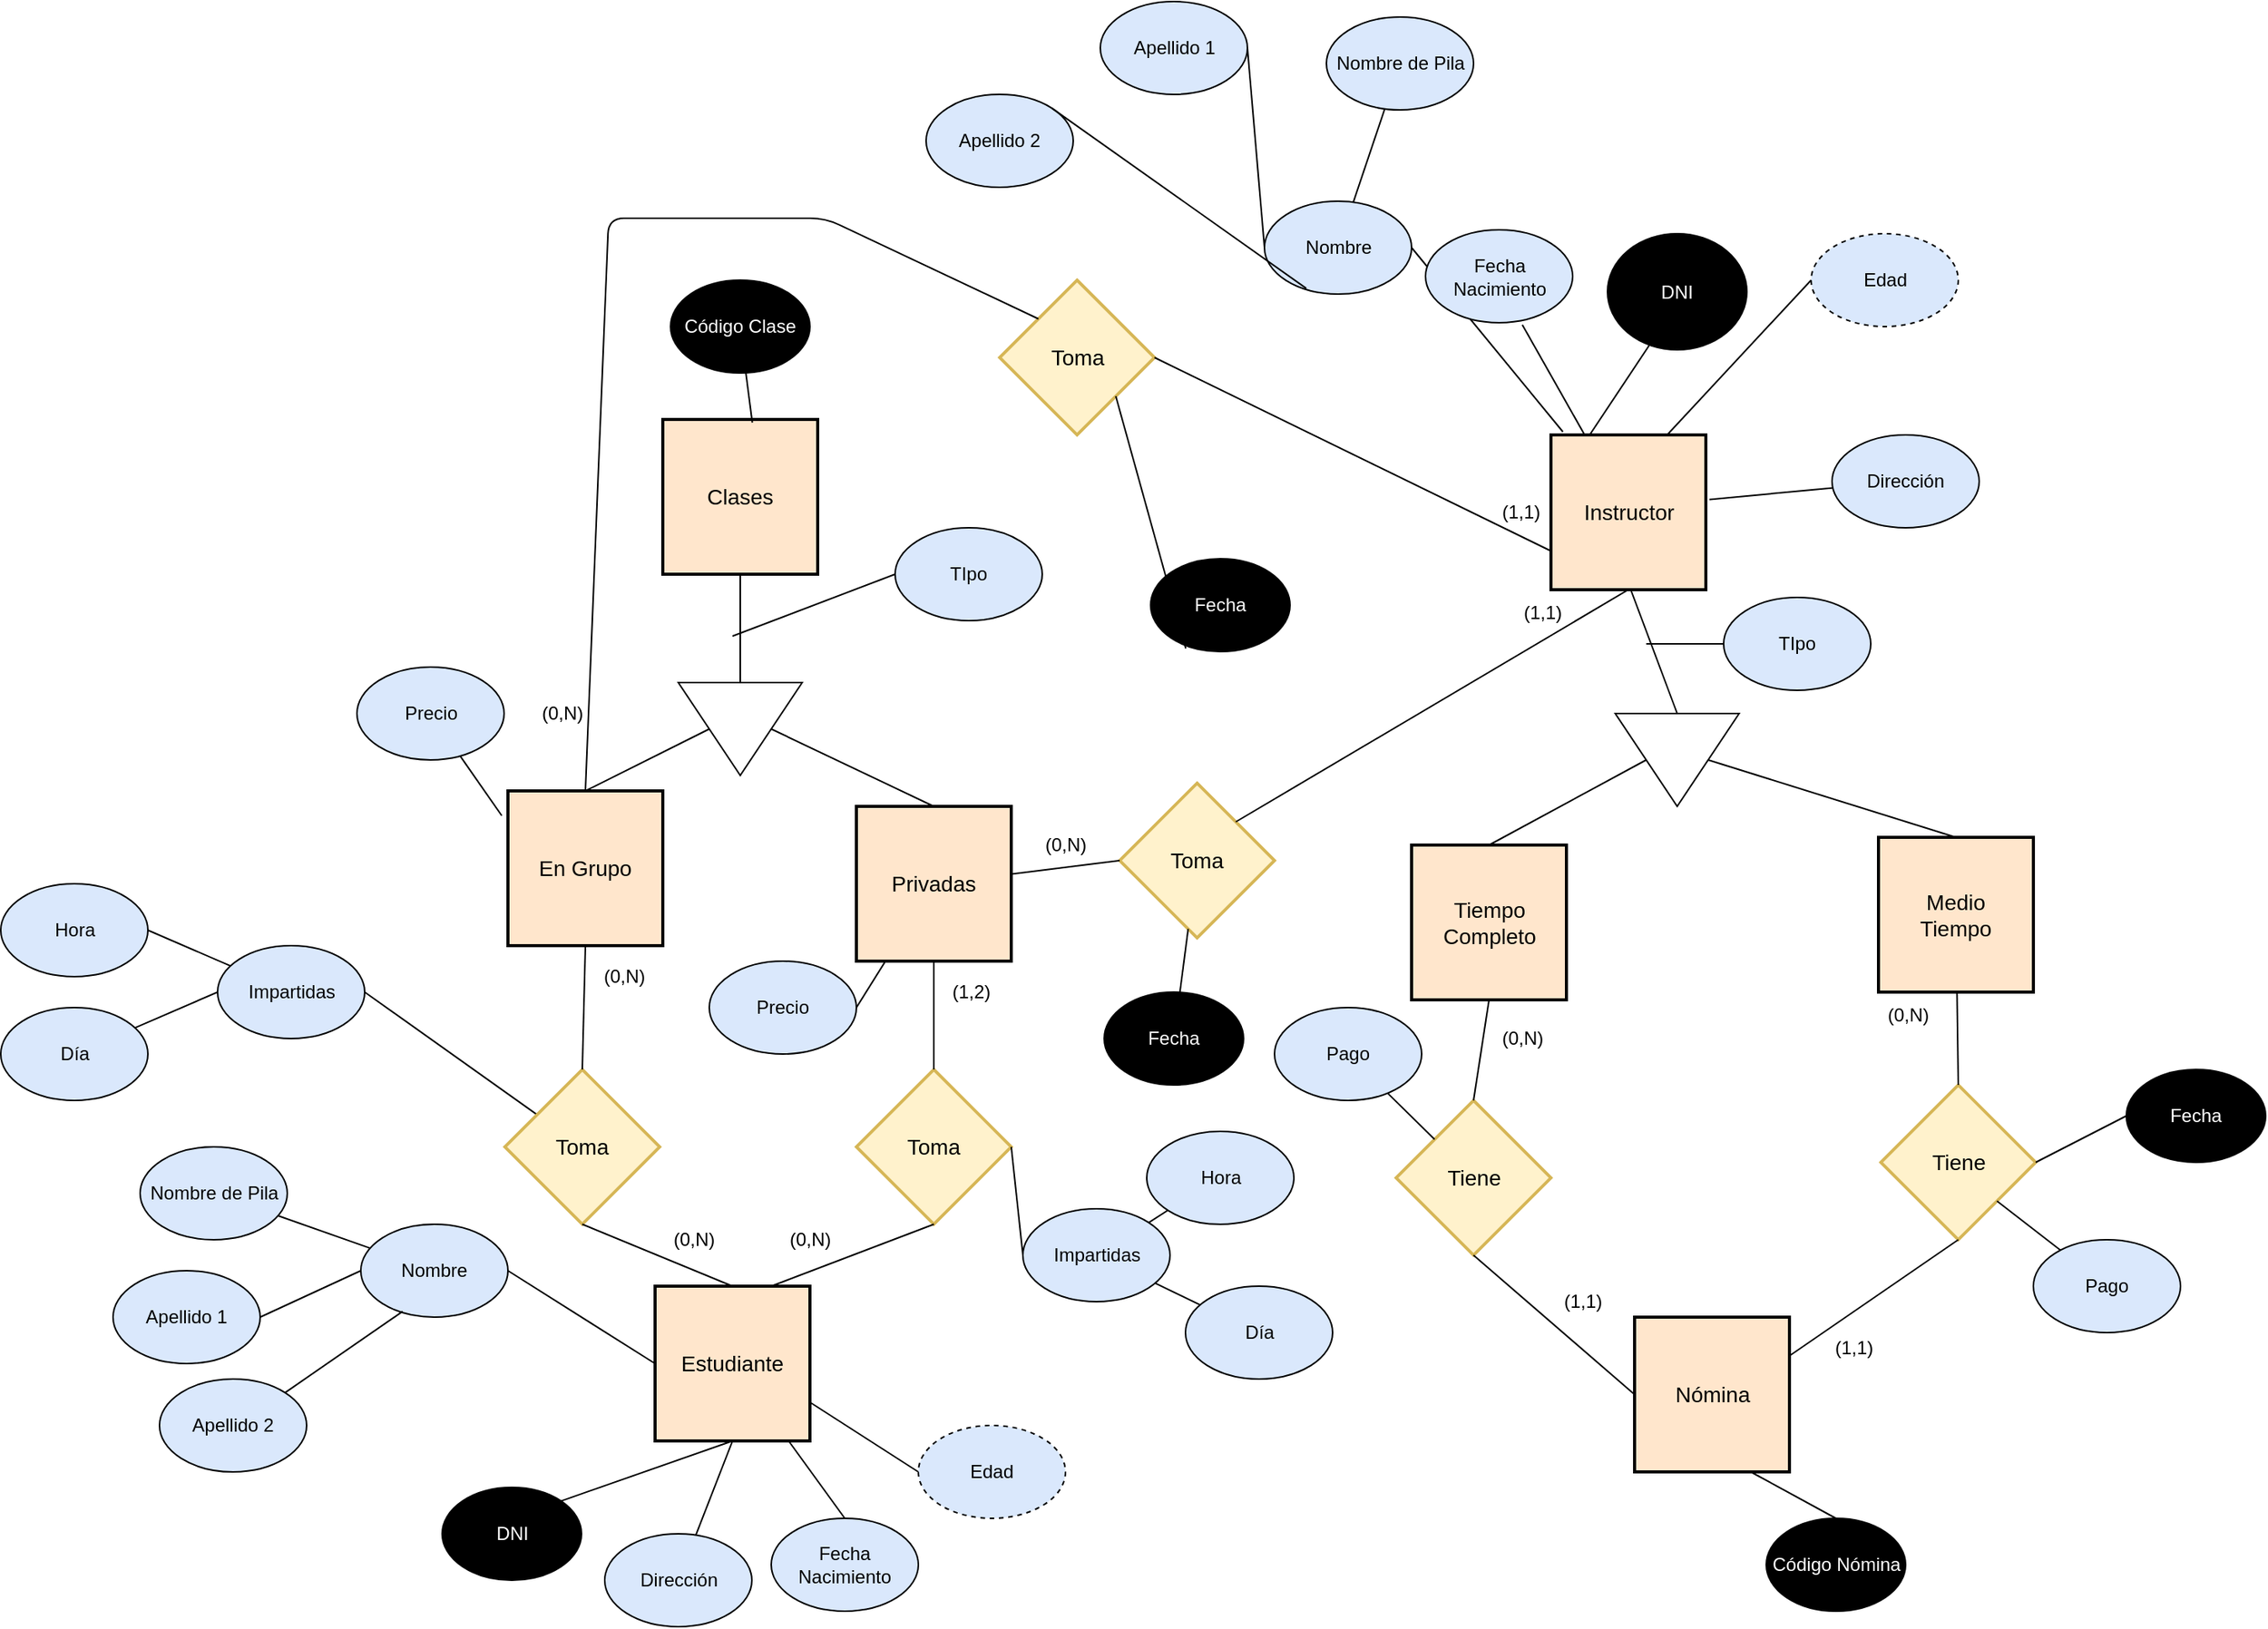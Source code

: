 <mxfile version="12.1.9" type="google" pages="1"><diagram id="RTQWLAglCuZOe7-QNbAG" name="Page-1"><mxGraphModel dx="2793" dy="1750" grid="1" gridSize="10" guides="1" tooltips="1" connect="1" arrows="1" fold="1" page="1" pageScale="1" pageWidth="827" pageHeight="1169" math="0" shadow="0"><root><mxCell id="0"/><mxCell id="1" parent="0"/><mxCell id="MprycWeOq4eaRnnhUh_T-2" value="Clases" style="strokeWidth=2;whiteSpace=wrap;html=1;align=center;fontSize=14;fillColor=#FFE6CC;" parent="1" vertex="1"><mxGeometry x="-1105" y="140" width="100" height="100" as="geometry"/></mxCell><mxCell id="MprycWeOq4eaRnnhUh_T-4" value="TIpo" style="ellipse;whiteSpace=wrap;html=1;fillColor=#DAE8FC;" parent="1" vertex="1"><mxGeometry x="-955" y="210" width="95" height="60" as="geometry"/></mxCell><mxCell id="MprycWeOq4eaRnnhUh_T-6" value="&lt;font color=&quot;#ffffff&quot;&gt;Código Clase&lt;/font&gt;" style="ellipse;whiteSpace=wrap;html=1;fillColor=#000000;" parent="1" vertex="1"><mxGeometry x="-1100" y="50" width="90" height="60" as="geometry"/></mxCell><mxCell id="MprycWeOq4eaRnnhUh_T-20" value="(0,N)" style="text;html=1;resizable=0;points=[];autosize=1;align=left;verticalAlign=top;spacingTop=-4;" parent="1" vertex="1"><mxGeometry x="-1145" y="490" width="40" height="20" as="geometry"/></mxCell><mxCell id="MprycWeOq4eaRnnhUh_T-26" value="" style="endArrow=none;html=1;exitX=0.578;exitY=0.021;exitDx=0;exitDy=0;exitPerimeter=0;" parent="1" source="MprycWeOq4eaRnnhUh_T-2" target="MprycWeOq4eaRnnhUh_T-6" edge="1"><mxGeometry width="50" height="50" relative="1" as="geometry"><mxPoint x="-1420" y="240" as="sourcePoint"/><mxPoint x="-1300" y="240" as="targetPoint"/></mxGeometry></mxCell><mxCell id="FNn5gUBH3-zRnBedFVqG-1" value="" style="triangle;whiteSpace=wrap;html=1;direction=south;" vertex="1" parent="1"><mxGeometry x="-1095" y="310" width="80" height="60" as="geometry"/></mxCell><mxCell id="FNn5gUBH3-zRnBedFVqG-3" value="" style="endArrow=none;html=1;entryX=0.5;entryY=1;entryDx=0;entryDy=0;exitX=0;exitY=0.5;exitDx=0;exitDy=0;" edge="1" parent="1" source="FNn5gUBH3-zRnBedFVqG-1" target="MprycWeOq4eaRnnhUh_T-2"><mxGeometry width="50" height="50" relative="1" as="geometry"><mxPoint x="-1120" y="300" as="sourcePoint"/><mxPoint x="-1070" y="250" as="targetPoint"/></mxGeometry></mxCell><mxCell id="FNn5gUBH3-zRnBedFVqG-4" value="En Grupo" style="strokeWidth=2;whiteSpace=wrap;html=1;align=center;fontSize=14;fillColor=#FFE6CC;" vertex="1" parent="1"><mxGeometry x="-1205" y="380" width="100" height="100" as="geometry"/></mxCell><mxCell id="FNn5gUBH3-zRnBedFVqG-5" value="Privadas" style="strokeWidth=2;whiteSpace=wrap;html=1;align=center;fontSize=14;fillColor=#FFE6CC;" vertex="1" parent="1"><mxGeometry x="-980" y="390" width="100" height="100" as="geometry"/></mxCell><mxCell id="FNn5gUBH3-zRnBedFVqG-6" value="" style="endArrow=none;html=1;entryX=0.5;entryY=1;entryDx=0;entryDy=0;exitX=0.5;exitY=0;exitDx=0;exitDy=0;" edge="1" parent="1" source="FNn5gUBH3-zRnBedFVqG-4" target="FNn5gUBH3-zRnBedFVqG-1"><mxGeometry width="50" height="50" relative="1" as="geometry"><mxPoint x="-1130" y="380" as="sourcePoint"/><mxPoint x="-1120" y="360" as="targetPoint"/></mxGeometry></mxCell><mxCell id="FNn5gUBH3-zRnBedFVqG-7" value="" style="endArrow=none;html=1;entryX=0.5;entryY=0;entryDx=0;entryDy=0;exitX=0.5;exitY=0;exitDx=0;exitDy=0;" edge="1" parent="1" source="FNn5gUBH3-zRnBedFVqG-5" target="FNn5gUBH3-zRnBedFVqG-1"><mxGeometry width="50" height="50" relative="1" as="geometry"><mxPoint x="-980" y="430" as="sourcePoint"/><mxPoint x="-980" y="360" as="targetPoint"/></mxGeometry></mxCell><mxCell id="FNn5gUBH3-zRnBedFVqG-9" value="Precio" style="ellipse;whiteSpace=wrap;html=1;fillColor=#DAE8FC;" vertex="1" parent="1"><mxGeometry x="-1075" y="490" width="95" height="60" as="geometry"/></mxCell><mxCell id="FNn5gUBH3-zRnBedFVqG-10" value="Precio" style="ellipse;whiteSpace=wrap;html=1;fillColor=#DAE8FC;" vertex="1" parent="1"><mxGeometry x="-1302.5" y="300" width="95" height="60" as="geometry"/></mxCell><mxCell id="FNn5gUBH3-zRnBedFVqG-11" value="Hora" style="ellipse;whiteSpace=wrap;html=1;fillColor=#DAE8FC;" vertex="1" parent="1"><mxGeometry x="-1532.5" y="440" width="95" height="60" as="geometry"/></mxCell><mxCell id="FNn5gUBH3-zRnBedFVqG-12" value="Día" style="ellipse;whiteSpace=wrap;html=1;fillColor=#DAE8FC;" vertex="1" parent="1"><mxGeometry x="-1532.5" y="520" width="95" height="60" as="geometry"/></mxCell><mxCell id="FNn5gUBH3-zRnBedFVqG-13" value="Impartidas" style="ellipse;whiteSpace=wrap;html=1;fillColor=#DAE8FC;" vertex="1" parent="1"><mxGeometry x="-1392.5" y="480" width="95" height="60" as="geometry"/></mxCell><mxCell id="FNn5gUBH3-zRnBedFVqG-15" value="" style="endArrow=none;html=1;exitX=1;exitY=0.5;exitDx=0;exitDy=0;" edge="1" parent="1" source="FNn5gUBH3-zRnBedFVqG-11" target="FNn5gUBH3-zRnBedFVqG-13"><mxGeometry width="50" height="50" relative="1" as="geometry"><mxPoint x="-1187.5" y="450" as="sourcePoint"/><mxPoint x="-1107.5" y="410" as="targetPoint"/></mxGeometry></mxCell><mxCell id="FNn5gUBH3-zRnBedFVqG-16" value="" style="endArrow=none;html=1;entryX=0;entryY=0.5;entryDx=0;entryDy=0;" edge="1" parent="1" source="FNn5gUBH3-zRnBedFVqG-12" target="FNn5gUBH3-zRnBedFVqG-13"><mxGeometry width="50" height="50" relative="1" as="geometry"><mxPoint x="-1427.5" y="480" as="sourcePoint"/><mxPoint x="-1374.125" y="502.989" as="targetPoint"/><Array as="points"/></mxGeometry></mxCell><mxCell id="FNn5gUBH3-zRnBedFVqG-17" value="" style="endArrow=none;html=1;exitX=1;exitY=0.5;exitDx=0;exitDy=0;" edge="1" parent="1" source="FNn5gUBH3-zRnBedFVqG-13" target="FNn5gUBH3-zRnBedFVqG-33"><mxGeometry width="50" height="50" relative="1" as="geometry"><mxPoint x="-1282.5" y="540" as="sourcePoint"/><mxPoint x="-1207.5" y="535" as="targetPoint"/><Array as="points"/></mxGeometry></mxCell><mxCell id="FNn5gUBH3-zRnBedFVqG-18" value="" style="endArrow=none;html=1;entryX=-0.04;entryY=0.16;entryDx=0;entryDy=0;entryPerimeter=0;" edge="1" parent="1" source="FNn5gUBH3-zRnBedFVqG-10" target="FNn5gUBH3-zRnBedFVqG-4"><mxGeometry width="50" height="50" relative="1" as="geometry"><mxPoint x="-1245" y="460" as="sourcePoint"/><mxPoint x="-1195" y="440" as="targetPoint"/><Array as="points"/></mxGeometry></mxCell><mxCell id="FNn5gUBH3-zRnBedFVqG-19" value="" style="endArrow=none;html=1;entryX=0;entryY=0.5;entryDx=0;entryDy=0;" edge="1" parent="1" target="MprycWeOq4eaRnnhUh_T-4"><mxGeometry width="50" height="50" relative="1" as="geometry"><mxPoint x="-1060" y="280" as="sourcePoint"/><mxPoint x="-1045" y="250" as="targetPoint"/></mxGeometry></mxCell><mxCell id="FNn5gUBH3-zRnBedFVqG-20" value="" style="endArrow=none;html=1;exitX=1;exitY=0.5;exitDx=0;exitDy=0;" edge="1" parent="1" source="FNn5gUBH3-zRnBedFVqG-9" target="FNn5gUBH3-zRnBedFVqG-5"><mxGeometry width="50" height="50" relative="1" as="geometry"><mxPoint x="-920" y="400" as="sourcePoint"/><mxPoint x="-1025" y="350" as="targetPoint"/></mxGeometry></mxCell><mxCell id="FNn5gUBH3-zRnBedFVqG-21" value="Estudiante" style="strokeWidth=2;whiteSpace=wrap;html=1;align=center;fontSize=14;fillColor=#FFE6CC;" vertex="1" parent="1"><mxGeometry x="-1110" y="700" width="100" height="100" as="geometry"/></mxCell><mxCell id="FNn5gUBH3-zRnBedFVqG-22" value="Nombre" style="ellipse;whiteSpace=wrap;html=1;fillColor=#DAE8FC;" vertex="1" parent="1"><mxGeometry x="-1300" y="660" width="95" height="60" as="geometry"/></mxCell><mxCell id="FNn5gUBH3-zRnBedFVqG-23" value="" style="endArrow=none;html=1;" edge="1" parent="1" target="FNn5gUBH3-zRnBedFVqG-22" source="FNn5gUBH3-zRnBedFVqG-30"><mxGeometry width="50" height="50" relative="1" as="geometry"><mxPoint x="-1345" y="650" as="sourcePoint"/><mxPoint x="-1015" y="590" as="targetPoint"/></mxGeometry></mxCell><mxCell id="FNn5gUBH3-zRnBedFVqG-24" value="" style="endArrow=none;html=1;entryX=0;entryY=0.5;entryDx=0;entryDy=0;exitX=1;exitY=0.5;exitDx=0;exitDy=0;" edge="1" parent="1" target="FNn5gUBH3-zRnBedFVqG-22" source="FNn5gUBH3-zRnBedFVqG-29"><mxGeometry width="50" height="50" relative="1" as="geometry"><mxPoint x="-1353.375" y="712.989" as="sourcePoint"/><mxPoint x="-1281.625" y="682.989" as="targetPoint"/><Array as="points"/></mxGeometry></mxCell><mxCell id="FNn5gUBH3-zRnBedFVqG-25" value="" style="endArrow=none;html=1;entryX=0;entryY=0.5;entryDx=0;entryDy=0;exitX=1;exitY=0.5;exitDx=0;exitDy=0;" edge="1" parent="1" source="FNn5gUBH3-zRnBedFVqG-22" target="FNn5gUBH3-zRnBedFVqG-21"><mxGeometry width="50" height="50" relative="1" as="geometry"><mxPoint x="-1190" y="720" as="sourcePoint"/><mxPoint x="-1155" y="670" as="targetPoint"/><Array as="points"/></mxGeometry></mxCell><mxCell id="FNn5gUBH3-zRnBedFVqG-28" value="Apellido 2" style="ellipse;whiteSpace=wrap;html=1;fillColor=#DAE8FC;" vertex="1" parent="1"><mxGeometry x="-1430" y="760" width="95" height="60" as="geometry"/></mxCell><mxCell id="FNn5gUBH3-zRnBedFVqG-29" value="Apellido 1" style="ellipse;whiteSpace=wrap;html=1;fillColor=#DAE8FC;" vertex="1" parent="1"><mxGeometry x="-1460" y="690" width="95" height="60" as="geometry"/></mxCell><mxCell id="FNn5gUBH3-zRnBedFVqG-30" value="Nombre de Pila" style="ellipse;whiteSpace=wrap;html=1;fillColor=#DAE8FC;" vertex="1" parent="1"><mxGeometry x="-1442.5" y="610" width="95" height="60" as="geometry"/></mxCell><mxCell id="FNn5gUBH3-zRnBedFVqG-32" value="" style="endArrow=none;html=1;entryX=0.284;entryY=0.939;entryDx=0;entryDy=0;exitX=1;exitY=0;exitDx=0;exitDy=0;entryPerimeter=0;" edge="1" parent="1" source="FNn5gUBH3-zRnBedFVqG-28" target="FNn5gUBH3-zRnBedFVqG-22"><mxGeometry width="50" height="50" relative="1" as="geometry"><mxPoint x="-1355" y="730" as="sourcePoint"/><mxPoint x="-1290" y="700" as="targetPoint"/><Array as="points"/></mxGeometry></mxCell><mxCell id="FNn5gUBH3-zRnBedFVqG-33" value="Toma" style="shape=rhombus;strokeWidth=2;fontSize=17;perimeter=rhombusPerimeter;whiteSpace=wrap;html=1;align=center;fontSize=14;fillColor=#fff2cc;strokeColor=#d6b656;" vertex="1" parent="1"><mxGeometry x="-1207" y="560" width="100" height="100" as="geometry"/></mxCell><mxCell id="FNn5gUBH3-zRnBedFVqG-34" value="Toma" style="shape=rhombus;strokeWidth=2;fontSize=17;perimeter=rhombusPerimeter;whiteSpace=wrap;html=1;align=center;fontSize=14;fillColor=#fff2cc;strokeColor=#d6b656;" vertex="1" parent="1"><mxGeometry x="-980" y="560" width="100" height="100" as="geometry"/></mxCell><mxCell id="FNn5gUBH3-zRnBedFVqG-35" value="" style="endArrow=none;html=1;entryX=0.5;entryY=0;entryDx=0;entryDy=0;exitX=0.5;exitY=1;exitDx=0;exitDy=0;" edge="1" parent="1" source="FNn5gUBH3-zRnBedFVqG-4" target="FNn5gUBH3-zRnBedFVqG-33"><mxGeometry width="50" height="50" relative="1" as="geometry"><mxPoint x="-1195" y="700" as="sourcePoint"/><mxPoint x="-1100" y="760" as="targetPoint"/><Array as="points"/></mxGeometry></mxCell><mxCell id="FNn5gUBH3-zRnBedFVqG-36" value="" style="endArrow=none;html=1;entryX=0.5;entryY=0;entryDx=0;entryDy=0;exitX=0.5;exitY=1;exitDx=0;exitDy=0;" edge="1" parent="1" source="FNn5gUBH3-zRnBedFVqG-33" target="FNn5gUBH3-zRnBedFVqG-21"><mxGeometry width="50" height="50" relative="1" as="geometry"><mxPoint x="-1195" y="700" as="sourcePoint"/><mxPoint x="-1100" y="760" as="targetPoint"/><Array as="points"/></mxGeometry></mxCell><mxCell id="FNn5gUBH3-zRnBedFVqG-37" value="" style="endArrow=none;html=1;entryX=0.5;entryY=0;entryDx=0;entryDy=0;exitX=0.5;exitY=1;exitDx=0;exitDy=0;" edge="1" parent="1" source="FNn5gUBH3-zRnBedFVqG-5" target="FNn5gUBH3-zRnBedFVqG-34"><mxGeometry width="50" height="50" relative="1" as="geometry"><mxPoint x="-1185" y="710" as="sourcePoint"/><mxPoint x="-1090" y="770" as="targetPoint"/><Array as="points"/></mxGeometry></mxCell><mxCell id="FNn5gUBH3-zRnBedFVqG-38" value="" style="endArrow=none;html=1;entryX=0.75;entryY=0;entryDx=0;entryDy=0;exitX=0.5;exitY=1;exitDx=0;exitDy=0;" edge="1" parent="1" source="FNn5gUBH3-zRnBedFVqG-34" target="FNn5gUBH3-zRnBedFVqG-21"><mxGeometry width="50" height="50" relative="1" as="geometry"><mxPoint x="-1147.5" y="670" as="sourcePoint"/><mxPoint x="-1050" y="710" as="targetPoint"/><Array as="points"/></mxGeometry></mxCell><mxCell id="FNn5gUBH3-zRnBedFVqG-39" value="Hora" style="ellipse;whiteSpace=wrap;html=1;fillColor=#DAE8FC;" vertex="1" parent="1"><mxGeometry x="-792.5" y="600" width="95" height="60" as="geometry"/></mxCell><mxCell id="FNn5gUBH3-zRnBedFVqG-40" value="Día" style="ellipse;whiteSpace=wrap;html=1;fillColor=#DAE8FC;" vertex="1" parent="1"><mxGeometry x="-767.5" y="700" width="95" height="60" as="geometry"/></mxCell><mxCell id="FNn5gUBH3-zRnBedFVqG-41" value="Impartidas" style="ellipse;whiteSpace=wrap;html=1;fillColor=#DAE8FC;" vertex="1" parent="1"><mxGeometry x="-872.5" y="650" width="95" height="60" as="geometry"/></mxCell><mxCell id="FNn5gUBH3-zRnBedFVqG-42" value="" style="endArrow=none;html=1;" edge="1" parent="1" source="FNn5gUBH3-zRnBedFVqG-39" target="FNn5gUBH3-zRnBedFVqG-41"><mxGeometry width="50" height="50" relative="1" as="geometry"><mxPoint x="-670" y="730" as="sourcePoint"/><mxPoint x="-590" y="690" as="targetPoint"/></mxGeometry></mxCell><mxCell id="FNn5gUBH3-zRnBedFVqG-43" value="" style="endArrow=none;html=1;" edge="1" parent="1" source="FNn5gUBH3-zRnBedFVqG-40" target="FNn5gUBH3-zRnBedFVqG-41"><mxGeometry width="50" height="50" relative="1" as="geometry"><mxPoint x="-910" y="760" as="sourcePoint"/><mxPoint x="-856.625" y="782.989" as="targetPoint"/><Array as="points"/></mxGeometry></mxCell><mxCell id="FNn5gUBH3-zRnBedFVqG-44" value="" style="endArrow=none;html=1;entryX=1;entryY=0.5;entryDx=0;entryDy=0;exitX=0;exitY=0.5;exitDx=0;exitDy=0;" edge="1" parent="1" source="FNn5gUBH3-zRnBedFVqG-41" target="FNn5gUBH3-zRnBedFVqG-34"><mxGeometry width="50" height="50" relative="1" as="geometry"><mxPoint x="-765" y="820" as="sourcePoint"/><mxPoint x="-890" y="580" as="targetPoint"/><Array as="points"/></mxGeometry></mxCell><mxCell id="FNn5gUBH3-zRnBedFVqG-45" value="&lt;font color=&quot;#ffffff&quot;&gt;DNI&lt;/font&gt;" style="ellipse;whiteSpace=wrap;html=1;fillColor=#000000;" vertex="1" parent="1"><mxGeometry x="-1247.5" y="830" width="90" height="60" as="geometry"/></mxCell><mxCell id="FNn5gUBH3-zRnBedFVqG-46" value="" style="endArrow=none;html=1;entryX=0.5;entryY=1;entryDx=0;entryDy=0;exitX=1;exitY=0;exitDx=0;exitDy=0;" edge="1" parent="1" source="FNn5gUBH3-zRnBedFVqG-45" target="FNn5gUBH3-zRnBedFVqG-21"><mxGeometry width="50" height="50" relative="1" as="geometry"><mxPoint x="-1195" y="700" as="sourcePoint"/><mxPoint x="-1100" y="760" as="targetPoint"/><Array as="points"/></mxGeometry></mxCell><mxCell id="FNn5gUBH3-zRnBedFVqG-48" value="Dirección" style="ellipse;whiteSpace=wrap;html=1;fillColor=#DAE8FC;" vertex="1" parent="1"><mxGeometry x="-1142.5" y="860" width="95" height="60" as="geometry"/></mxCell><mxCell id="FNn5gUBH3-zRnBedFVqG-49" value="" style="endArrow=none;html=1;" edge="1" parent="1" source="FNn5gUBH3-zRnBedFVqG-48"><mxGeometry width="50" height="50" relative="1" as="geometry"><mxPoint x="-1143.18" y="878.787" as="sourcePoint"/><mxPoint x="-1060" y="800" as="targetPoint"/><Array as="points"/></mxGeometry></mxCell><mxCell id="FNn5gUBH3-zRnBedFVqG-50" value="Fecha Nacimiento" style="ellipse;whiteSpace=wrap;html=1;fillColor=#DAE8FC;" vertex="1" parent="1"><mxGeometry x="-1035" y="850" width="95" height="60" as="geometry"/></mxCell><mxCell id="FNn5gUBH3-zRnBedFVqG-51" value="" style="endArrow=none;html=1;exitX=0.5;exitY=0;exitDx=0;exitDy=0;" edge="1" parent="1" source="FNn5gUBH3-zRnBedFVqG-50" target="FNn5gUBH3-zRnBedFVqG-21"><mxGeometry width="50" height="50" relative="1" as="geometry"><mxPoint x="-1009.785" y="880.644" as="sourcePoint"/><mxPoint x="-1033.333" y="810" as="targetPoint"/><Array as="points"/></mxGeometry></mxCell><mxCell id="FNn5gUBH3-zRnBedFVqG-54" value="(0,N)" style="text;html=1;resizable=0;points=[];autosize=1;align=left;verticalAlign=top;spacingTop=-4;" vertex="1" parent="1"><mxGeometry x="-1025" y="660" width="40" height="20" as="geometry"/></mxCell><mxCell id="FNn5gUBH3-zRnBedFVqG-55" value="(1,2)" style="text;html=1;resizable=0;points=[];autosize=1;align=left;verticalAlign=top;spacingTop=-4;" vertex="1" parent="1"><mxGeometry x="-920" y="500" width="40" height="20" as="geometry"/></mxCell><mxCell id="FNn5gUBH3-zRnBedFVqG-56" value="(0,N)" style="text;html=1;resizable=0;points=[];autosize=1;align=left;verticalAlign=top;spacingTop=-4;" vertex="1" parent="1"><mxGeometry x="-1100" y="660" width="40" height="20" as="geometry"/></mxCell><mxCell id="FNn5gUBH3-zRnBedFVqG-59" value="Edad" style="ellipse;whiteSpace=wrap;html=1;fillColor=#DAE8FC;dashed=1;" vertex="1" parent="1"><mxGeometry x="-940" y="790" width="95" height="60" as="geometry"/></mxCell><mxCell id="FNn5gUBH3-zRnBedFVqG-60" value="" style="endArrow=none;html=1;exitX=0;exitY=0.5;exitDx=0;exitDy=0;entryX=1;entryY=0.75;entryDx=0;entryDy=0;" edge="1" parent="1" source="FNn5gUBH3-zRnBedFVqG-59" target="FNn5gUBH3-zRnBedFVqG-21"><mxGeometry width="50" height="50" relative="1" as="geometry"><mxPoint x="-977.5" y="860" as="sourcePoint"/><mxPoint x="-1013.75" y="810" as="targetPoint"/><Array as="points"/></mxGeometry></mxCell><mxCell id="FNn5gUBH3-zRnBedFVqG-61" value="Instructor" style="strokeWidth=2;whiteSpace=wrap;html=1;align=center;fontSize=14;fillColor=#FFE6CC;" vertex="1" parent="1"><mxGeometry x="-531.5" y="150" width="100" height="100" as="geometry"/></mxCell><mxCell id="FNn5gUBH3-zRnBedFVqG-62" value="TIpo" style="ellipse;whiteSpace=wrap;html=1;fillColor=#DAE8FC;" vertex="1" parent="1"><mxGeometry x="-420" y="255" width="95" height="60" as="geometry"/></mxCell><mxCell id="FNn5gUBH3-zRnBedFVqG-63" value="" style="triangle;whiteSpace=wrap;html=1;direction=south;" vertex="1" parent="1"><mxGeometry x="-490" y="330" width="80" height="60" as="geometry"/></mxCell><mxCell id="FNn5gUBH3-zRnBedFVqG-64" value="" style="endArrow=none;html=1;exitX=0;exitY=0.5;exitDx=0;exitDy=0;" edge="1" parent="1" source="FNn5gUBH3-zRnBedFVqG-63"><mxGeometry width="50" height="50" relative="1" as="geometry"><mxPoint x="-600" y="305" as="sourcePoint"/><mxPoint x="-480" y="250" as="targetPoint"/></mxGeometry></mxCell><mxCell id="FNn5gUBH3-zRnBedFVqG-65" value="Tiempo Completo" style="strokeWidth=2;whiteSpace=wrap;html=1;align=center;fontSize=14;fillColor=#FFE6CC;" vertex="1" parent="1"><mxGeometry x="-621.5" y="415" width="100" height="100" as="geometry"/></mxCell><mxCell id="FNn5gUBH3-zRnBedFVqG-66" value="Medio&lt;br&gt;Tiempo" style="strokeWidth=2;whiteSpace=wrap;html=1;align=center;fontSize=14;fillColor=#FFE6CC;" vertex="1" parent="1"><mxGeometry x="-320" y="410" width="100" height="100" as="geometry"/></mxCell><mxCell id="FNn5gUBH3-zRnBedFVqG-67" value="" style="endArrow=none;html=1;entryX=0.5;entryY=1;entryDx=0;entryDy=0;exitX=0.5;exitY=0;exitDx=0;exitDy=0;" edge="1" parent="1" source="FNn5gUBH3-zRnBedFVqG-65" target="FNn5gUBH3-zRnBedFVqG-63"><mxGeometry width="50" height="50" relative="1" as="geometry"><mxPoint x="-610" y="385" as="sourcePoint"/><mxPoint x="-600" y="365" as="targetPoint"/></mxGeometry></mxCell><mxCell id="FNn5gUBH3-zRnBedFVqG-68" value="" style="endArrow=none;html=1;entryX=0.5;entryY=0;entryDx=0;entryDy=0;exitX=0.5;exitY=0;exitDx=0;exitDy=0;" edge="1" parent="1" source="FNn5gUBH3-zRnBedFVqG-66" target="FNn5gUBH3-zRnBedFVqG-63"><mxGeometry width="50" height="50" relative="1" as="geometry"><mxPoint x="-460" y="435" as="sourcePoint"/><mxPoint x="-460" y="365" as="targetPoint"/></mxGeometry></mxCell><mxCell id="FNn5gUBH3-zRnBedFVqG-69" value="" style="endArrow=none;html=1;entryX=0;entryY=0.5;entryDx=0;entryDy=0;" edge="1" parent="1" target="FNn5gUBH3-zRnBedFVqG-62"><mxGeometry width="50" height="50" relative="1" as="geometry"><mxPoint x="-470" y="285" as="sourcePoint"/><mxPoint x="-525" y="255" as="targetPoint"/></mxGeometry></mxCell><mxCell id="FNn5gUBH3-zRnBedFVqG-71" value="Nombre" style="ellipse;whiteSpace=wrap;html=1;fillColor=#DAE8FC;" vertex="1" parent="1"><mxGeometry x="-716.5" y="-1" width="95" height="60" as="geometry"/></mxCell><mxCell id="FNn5gUBH3-zRnBedFVqG-72" value="" style="endArrow=none;html=1;" edge="1" parent="1" source="FNn5gUBH3-zRnBedFVqG-77" target="FNn5gUBH3-zRnBedFVqG-71"><mxGeometry width="50" height="50" relative="1" as="geometry"><mxPoint x="-777.5" y="45" as="sourcePoint"/><mxPoint x="-447.5" y="-15" as="targetPoint"/></mxGeometry></mxCell><mxCell id="FNn5gUBH3-zRnBedFVqG-73" value="" style="endArrow=none;html=1;entryX=0;entryY=0.5;entryDx=0;entryDy=0;exitX=1;exitY=0.5;exitDx=0;exitDy=0;" edge="1" parent="1" source="FNn5gUBH3-zRnBedFVqG-76" target="FNn5gUBH3-zRnBedFVqG-71"><mxGeometry width="50" height="50" relative="1" as="geometry"><mxPoint x="-785.875" y="107.989" as="sourcePoint"/><mxPoint x="-714.125" y="77.989" as="targetPoint"/><Array as="points"/></mxGeometry></mxCell><mxCell id="FNn5gUBH3-zRnBedFVqG-74" value="" style="endArrow=none;html=1;exitX=1;exitY=0.5;exitDx=0;exitDy=0;entryX=0.077;entryY=-0.02;entryDx=0;entryDy=0;entryPerimeter=0;" edge="1" parent="1" source="FNn5gUBH3-zRnBedFVqG-71" target="FNn5gUBH3-zRnBedFVqG-61"><mxGeometry width="50" height="50" relative="1" as="geometry"><mxPoint x="-622.5" y="115" as="sourcePoint"/><mxPoint x="-542" y="140" as="targetPoint"/><Array as="points"/></mxGeometry></mxCell><mxCell id="FNn5gUBH3-zRnBedFVqG-75" value="Apellido 2" style="ellipse;whiteSpace=wrap;html=1;fillColor=#DAE8FC;" vertex="1" parent="1"><mxGeometry x="-935" y="-70" width="95" height="60" as="geometry"/></mxCell><mxCell id="FNn5gUBH3-zRnBedFVqG-76" value="Apellido 1" style="ellipse;whiteSpace=wrap;html=1;fillColor=#DAE8FC;" vertex="1" parent="1"><mxGeometry x="-822.5" y="-130" width="95" height="60" as="geometry"/></mxCell><mxCell id="FNn5gUBH3-zRnBedFVqG-77" value="Nombre de Pila" style="ellipse;whiteSpace=wrap;html=1;fillColor=#DAE8FC;" vertex="1" parent="1"><mxGeometry x="-676.5" y="-120" width="95" height="60" as="geometry"/></mxCell><mxCell id="FNn5gUBH3-zRnBedFVqG-78" value="" style="endArrow=none;html=1;entryX=0.284;entryY=0.939;entryDx=0;entryDy=0;exitX=1;exitY=0;exitDx=0;exitDy=0;entryPerimeter=0;" edge="1" parent="1" source="FNn5gUBH3-zRnBedFVqG-75" target="FNn5gUBH3-zRnBedFVqG-71"><mxGeometry width="50" height="50" relative="1" as="geometry"><mxPoint x="-787.5" y="125" as="sourcePoint"/><mxPoint x="-722.5" y="95" as="targetPoint"/><Array as="points"/></mxGeometry></mxCell><mxCell id="FNn5gUBH3-zRnBedFVqG-79" value="&lt;font color=&quot;#ffffff&quot;&gt;DNI&lt;/font&gt;" style="ellipse;whiteSpace=wrap;html=1;fillColor=#000000;" vertex="1" parent="1"><mxGeometry x="-495" y="20" width="90" height="75" as="geometry"/></mxCell><mxCell id="FNn5gUBH3-zRnBedFVqG-80" value="" style="endArrow=none;html=1;entryX=0.25;entryY=0;entryDx=0;entryDy=0;" edge="1" parent="1" target="FNn5gUBH3-zRnBedFVqG-61"><mxGeometry width="50" height="50" relative="1" as="geometry"><mxPoint x="-460" y="80" as="sourcePoint"/><mxPoint x="-492.5" y="195" as="targetPoint"/><Array as="points"/></mxGeometry></mxCell><mxCell id="FNn5gUBH3-zRnBedFVqG-81" value="Dirección" style="ellipse;whiteSpace=wrap;html=1;fillColor=#DAE8FC;" vertex="1" parent="1"><mxGeometry x="-350" y="150" width="95" height="60" as="geometry"/></mxCell><mxCell id="FNn5gUBH3-zRnBedFVqG-82" value="" style="endArrow=none;html=1;entryX=1.023;entryY=0.417;entryDx=0;entryDy=0;entryPerimeter=0;" edge="1" parent="1" source="FNn5gUBH3-zRnBedFVqG-81" target="FNn5gUBH3-zRnBedFVqG-61"><mxGeometry width="50" height="50" relative="1" as="geometry"><mxPoint x="-575.68" y="273.787" as="sourcePoint"/><mxPoint x="-492.5" y="195" as="targetPoint"/><Array as="points"/></mxGeometry></mxCell><mxCell id="FNn5gUBH3-zRnBedFVqG-84" value="Edad" style="ellipse;whiteSpace=wrap;html=1;fillColor=#DAE8FC;dashed=1;" vertex="1" parent="1"><mxGeometry x="-363.5" y="20" width="95" height="60" as="geometry"/></mxCell><mxCell id="FNn5gUBH3-zRnBedFVqG-85" value="" style="endArrow=none;html=1;exitX=0;exitY=0.5;exitDx=0;exitDy=0;entryX=0.75;entryY=0;entryDx=0;entryDy=0;" edge="1" parent="1" source="FNn5gUBH3-zRnBedFVqG-84" target="FNn5gUBH3-zRnBedFVqG-61"><mxGeometry width="50" height="50" relative="1" as="geometry"><mxPoint x="-410" y="255" as="sourcePoint"/><mxPoint x="-442.5" y="170" as="targetPoint"/><Array as="points"/></mxGeometry></mxCell><mxCell id="FNn5gUBH3-zRnBedFVqG-88" value="Fecha Nacimiento" style="ellipse;whiteSpace=wrap;html=1;fillColor=#DAE8FC;" vertex="1" parent="1"><mxGeometry x="-612.5" y="17.5" width="95" height="60" as="geometry"/></mxCell><mxCell id="FNn5gUBH3-zRnBedFVqG-89" value="" style="endArrow=none;html=1;exitX=0.658;exitY=1.022;exitDx=0;exitDy=0;exitPerimeter=0;" edge="1" parent="1" source="FNn5gUBH3-zRnBedFVqG-88" target="FNn5gUBH3-zRnBedFVqG-61"><mxGeometry width="50" height="50" relative="1" as="geometry"><mxPoint x="-520" y="90" as="sourcePoint"/><mxPoint x="-542" y="140" as="targetPoint"/><Array as="points"/></mxGeometry></mxCell><mxCell id="FNn5gUBH3-zRnBedFVqG-91" value="&lt;font color=&quot;#ffffff&quot;&gt;Fecha&lt;/font&gt;" style="ellipse;whiteSpace=wrap;html=1;fillColor=#000000;" vertex="1" parent="1"><mxGeometry x="-820" y="510" width="90" height="60" as="geometry"/></mxCell><mxCell id="FNn5gUBH3-zRnBedFVqG-92" value="&lt;font color=&quot;#ffffff&quot;&gt;Fecha&lt;/font&gt;" style="ellipse;whiteSpace=wrap;html=1;fillColor=#000000;" vertex="1" parent="1"><mxGeometry x="-790" y="230" width="90" height="60" as="geometry"/></mxCell><mxCell id="FNn5gUBH3-zRnBedFVqG-93" value="Toma" style="shape=rhombus;strokeWidth=2;fontSize=17;perimeter=rhombusPerimeter;whiteSpace=wrap;html=1;align=center;fontSize=14;fillColor=#fff2cc;strokeColor=#d6b656;" vertex="1" parent="1"><mxGeometry x="-887.5" y="50" width="100" height="100" as="geometry"/></mxCell><mxCell id="FNn5gUBH3-zRnBedFVqG-94" value="Toma" style="shape=rhombus;strokeWidth=2;fontSize=17;perimeter=rhombusPerimeter;whiteSpace=wrap;html=1;align=center;fontSize=14;fillColor=#fff2cc;strokeColor=#d6b656;" vertex="1" parent="1"><mxGeometry x="-810" y="375" width="100" height="100" as="geometry"/></mxCell><mxCell id="FNn5gUBH3-zRnBedFVqG-95" value="" style="endArrow=none;html=1;entryX=1;entryY=0.5;entryDx=0;entryDy=0;exitX=0;exitY=0.75;exitDx=0;exitDy=0;" edge="1" parent="1" source="FNn5gUBH3-zRnBedFVqG-61" target="FNn5gUBH3-zRnBedFVqG-93"><mxGeometry width="50" height="50" relative="1" as="geometry"><mxPoint x="-920" y="400" as="sourcePoint"/><mxPoint x="-1025" y="350" as="targetPoint"/></mxGeometry></mxCell><mxCell id="FNn5gUBH3-zRnBedFVqG-96" value="" style="endArrow=none;html=1;exitX=0;exitY=0;exitDx=0;exitDy=0;entryX=0.5;entryY=0;entryDx=0;entryDy=0;" edge="1" parent="1" source="FNn5gUBH3-zRnBedFVqG-93" target="FNn5gUBH3-zRnBedFVqG-4"><mxGeometry width="50" height="50" relative="1" as="geometry"><mxPoint x="-910" y="410" as="sourcePoint"/><mxPoint x="-1170" y="90" as="targetPoint"/><Array as="points"><mxPoint x="-1000" y="10"/><mxPoint x="-1080" y="10"/><mxPoint x="-1140" y="10"/></Array></mxGeometry></mxCell><mxCell id="FNn5gUBH3-zRnBedFVqG-97" value="" style="endArrow=none;html=1;entryX=0.5;entryY=1;entryDx=0;entryDy=0;exitX=1;exitY=0;exitDx=0;exitDy=0;" edge="1" parent="1" source="FNn5gUBH3-zRnBedFVqG-94" target="FNn5gUBH3-zRnBedFVqG-61"><mxGeometry width="50" height="50" relative="1" as="geometry"><mxPoint x="-900" y="420" as="sourcePoint"/><mxPoint x="-1005" y="370" as="targetPoint"/></mxGeometry></mxCell><mxCell id="FNn5gUBH3-zRnBedFVqG-98" value="" style="endArrow=none;html=1;exitX=0;exitY=0.5;exitDx=0;exitDy=0;" edge="1" parent="1" source="FNn5gUBH3-zRnBedFVqG-94" target="FNn5gUBH3-zRnBedFVqG-5"><mxGeometry width="50" height="50" relative="1" as="geometry"><mxPoint x="-890" y="430" as="sourcePoint"/><mxPoint x="-995" y="380" as="targetPoint"/></mxGeometry></mxCell><mxCell id="FNn5gUBH3-zRnBedFVqG-99" value="" style="endArrow=none;html=1;" edge="1" parent="1" source="FNn5gUBH3-zRnBedFVqG-94" target="FNn5gUBH3-zRnBedFVqG-91"><mxGeometry width="50" height="50" relative="1" as="geometry"><mxPoint x="-800" y="435" as="sourcePoint"/><mxPoint x="-870" y="443.75" as="targetPoint"/></mxGeometry></mxCell><mxCell id="FNn5gUBH3-zRnBedFVqG-100" value="" style="endArrow=none;html=1;exitX=0.252;exitY=0.967;exitDx=0;exitDy=0;exitPerimeter=0;entryX=1;entryY=1;entryDx=0;entryDy=0;" edge="1" parent="1" source="FNn5gUBH3-zRnBedFVqG-92" target="FNn5gUBH3-zRnBedFVqG-93"><mxGeometry width="50" height="50" relative="1" as="geometry"><mxPoint x="-755.804" y="479.196" as="sourcePoint"/><mxPoint x="-761.177" y="520.108" as="targetPoint"/></mxGeometry></mxCell><mxCell id="FNn5gUBH3-zRnBedFVqG-101" value="(0,N)" style="text;html=1;resizable=0;points=[];autosize=1;align=left;verticalAlign=top;spacingTop=-4;" vertex="1" parent="1"><mxGeometry x="-860" y="405" width="40" height="20" as="geometry"/></mxCell><mxCell id="FNn5gUBH3-zRnBedFVqG-102" value="(1,1)" style="text;html=1;resizable=0;points=[];autosize=1;align=left;verticalAlign=top;spacingTop=-4;" vertex="1" parent="1"><mxGeometry x="-551.5" y="255" width="40" height="20" as="geometry"/></mxCell><mxCell id="FNn5gUBH3-zRnBedFVqG-103" value="(1,1)" style="text;html=1;resizable=0;points=[];autosize=1;align=left;verticalAlign=top;spacingTop=-4;" vertex="1" parent="1"><mxGeometry x="-565" y="190" width="40" height="20" as="geometry"/></mxCell><mxCell id="FNn5gUBH3-zRnBedFVqG-104" value="(0,N)" style="text;html=1;resizable=0;points=[];autosize=1;align=left;verticalAlign=top;spacingTop=-4;" vertex="1" parent="1"><mxGeometry x="-1185" y="320" width="40" height="20" as="geometry"/></mxCell><mxCell id="FNn5gUBH3-zRnBedFVqG-107" value="Nómina" style="strokeWidth=2;whiteSpace=wrap;html=1;align=center;fontSize=14;fillColor=#FFE6CC;" vertex="1" parent="1"><mxGeometry x="-477.5" y="720" width="100" height="100" as="geometry"/></mxCell><mxCell id="FNn5gUBH3-zRnBedFVqG-108" value="(0,N)" style="text;html=1;resizable=0;points=[];autosize=1;align=left;verticalAlign=top;spacingTop=-4;" vertex="1" parent="1"><mxGeometry x="-565" y="530" width="40" height="20" as="geometry"/></mxCell><mxCell id="FNn5gUBH3-zRnBedFVqG-109" value="Tiene" style="shape=rhombus;strokeWidth=2;fontSize=17;perimeter=rhombusPerimeter;whiteSpace=wrap;html=1;align=center;fontSize=14;fillColor=#fff2cc;strokeColor=#d6b656;" vertex="1" parent="1"><mxGeometry x="-631.5" y="580" width="100" height="100" as="geometry"/></mxCell><mxCell id="FNn5gUBH3-zRnBedFVqG-110" value="Tiene" style="shape=rhombus;strokeWidth=2;fontSize=17;perimeter=rhombusPerimeter;whiteSpace=wrap;html=1;align=center;fontSize=14;fillColor=#fff2cc;strokeColor=#d6b656;" vertex="1" parent="1"><mxGeometry x="-318.5" y="570" width="100" height="100" as="geometry"/></mxCell><mxCell id="FNn5gUBH3-zRnBedFVqG-111" value="" style="endArrow=none;html=1;entryX=0.5;entryY=0;entryDx=0;entryDy=0;exitX=0.5;exitY=1;exitDx=0;exitDy=0;" edge="1" parent="1" target="FNn5gUBH3-zRnBedFVqG-109" source="FNn5gUBH3-zRnBedFVqG-65"><mxGeometry width="50" height="50" relative="1" as="geometry"><mxPoint x="-631.5" y="490" as="sourcePoint"/><mxPoint x="-576.5" y="770" as="targetPoint"/><Array as="points"/></mxGeometry></mxCell><mxCell id="FNn5gUBH3-zRnBedFVqG-112" value="" style="endArrow=none;html=1;entryX=0;entryY=0.5;entryDx=0;entryDy=0;exitX=0.5;exitY=1;exitDx=0;exitDy=0;" edge="1" parent="1" source="FNn5gUBH3-zRnBedFVqG-109" target="FNn5gUBH3-zRnBedFVqG-107"><mxGeometry width="50" height="50" relative="1" as="geometry"><mxPoint x="-671.5" y="710" as="sourcePoint"/><mxPoint x="-536.5" y="710" as="targetPoint"/><Array as="points"/></mxGeometry></mxCell><mxCell id="FNn5gUBH3-zRnBedFVqG-113" value="" style="endArrow=none;html=1;entryX=0.5;entryY=0;entryDx=0;entryDy=0;" edge="1" parent="1" target="FNn5gUBH3-zRnBedFVqG-110" source="FNn5gUBH3-zRnBedFVqG-66"><mxGeometry width="50" height="50" relative="1" as="geometry"><mxPoint x="-406.5" y="500" as="sourcePoint"/><mxPoint x="-566.5" y="780" as="targetPoint"/><Array as="points"/></mxGeometry></mxCell><mxCell id="FNn5gUBH3-zRnBedFVqG-114" value="" style="endArrow=none;html=1;entryX=1;entryY=0.25;entryDx=0;entryDy=0;exitX=0.5;exitY=1;exitDx=0;exitDy=0;" edge="1" parent="1" source="FNn5gUBH3-zRnBedFVqG-110" target="FNn5gUBH3-zRnBedFVqG-107"><mxGeometry width="50" height="50" relative="1" as="geometry"><mxPoint x="-624" y="680" as="sourcePoint"/><mxPoint x="-511.5" y="710" as="targetPoint"/><Array as="points"/></mxGeometry></mxCell><mxCell id="FNn5gUBH3-zRnBedFVqG-115" value="(1,1)" style="text;html=1;resizable=0;points=[];autosize=1;align=left;verticalAlign=top;spacingTop=-4;" vertex="1" parent="1"><mxGeometry x="-350" y="730" width="40" height="20" as="geometry"/></mxCell><mxCell id="FNn5gUBH3-zRnBedFVqG-116" value="(0,N)" style="text;html=1;resizable=0;points=[];autosize=1;align=left;verticalAlign=top;spacingTop=-4;" vertex="1" parent="1"><mxGeometry x="-316" y="515" width="40" height="20" as="geometry"/></mxCell><mxCell id="FNn5gUBH3-zRnBedFVqG-117" value="(1,1)" style="text;html=1;resizable=0;points=[];autosize=1;align=left;verticalAlign=top;spacingTop=-4;" vertex="1" parent="1"><mxGeometry x="-525" y="700" width="40" height="20" as="geometry"/></mxCell><mxCell id="FNn5gUBH3-zRnBedFVqG-119" value="Pago" style="ellipse;whiteSpace=wrap;html=1;fillColor=#DAE8FC;" vertex="1" parent="1"><mxGeometry x="-710" y="520" width="95" height="60" as="geometry"/></mxCell><mxCell id="FNn5gUBH3-zRnBedFVqG-122" value="&lt;font color=&quot;#ffffff&quot;&gt;Fecha&lt;/font&gt;" style="ellipse;whiteSpace=wrap;html=1;fillColor=#000000;" vertex="1" parent="1"><mxGeometry x="-160" y="560" width="90" height="60" as="geometry"/></mxCell><mxCell id="FNn5gUBH3-zRnBedFVqG-123" value="&lt;font color=&quot;#ffffff&quot;&gt;Código Nómina&lt;/font&gt;" style="ellipse;whiteSpace=wrap;html=1;fillColor=#000000;" vertex="1" parent="1"><mxGeometry x="-392.5" y="850" width="90" height="60" as="geometry"/></mxCell><mxCell id="FNn5gUBH3-zRnBedFVqG-124" value="" style="endArrow=none;html=1;" edge="1" parent="1" source="FNn5gUBH3-zRnBedFVqG-119" target="FNn5gUBH3-zRnBedFVqG-109"><mxGeometry width="50" height="50" relative="1" as="geometry"><mxPoint x="-633.18" y="591.213" as="sourcePoint"/><mxPoint x="-467.5" y="780" as="targetPoint"/><Array as="points"/></mxGeometry></mxCell><mxCell id="FNn5gUBH3-zRnBedFVqG-125" value="" style="endArrow=none;html=1;exitX=0;exitY=0.5;exitDx=0;exitDy=0;entryX=1;entryY=0.5;entryDx=0;entryDy=0;" edge="1" parent="1" source="FNn5gUBH3-zRnBedFVqG-122" target="FNn5gUBH3-zRnBedFVqG-110"><mxGeometry width="50" height="50" relative="1" as="geometry"><mxPoint x="-623.18" y="601.213" as="sourcePoint"/><mxPoint x="-600.063" y="618.563" as="targetPoint"/><Array as="points"/></mxGeometry></mxCell><mxCell id="FNn5gUBH3-zRnBedFVqG-126" value="" style="endArrow=none;html=1;exitX=0.5;exitY=0;exitDx=0;exitDy=0;entryX=0.75;entryY=1;entryDx=0;entryDy=0;" edge="1" parent="1" source="FNn5gUBH3-zRnBedFVqG-123" target="FNn5gUBH3-zRnBedFVqG-107"><mxGeometry width="50" height="50" relative="1" as="geometry"><mxPoint x="-150" y="600" as="sourcePoint"/><mxPoint x="-208.5" y="630" as="targetPoint"/><Array as="points"/></mxGeometry></mxCell><mxCell id="FNn5gUBH3-zRnBedFVqG-129" value="Pago" style="ellipse;whiteSpace=wrap;html=1;fillColor=#DAE8FC;" vertex="1" parent="1"><mxGeometry x="-220" y="670" width="95" height="60" as="geometry"/></mxCell><mxCell id="FNn5gUBH3-zRnBedFVqG-130" value="" style="endArrow=none;html=1;exitX=1;exitY=1;exitDx=0;exitDy=0;" edge="1" parent="1" source="FNn5gUBH3-zRnBedFVqG-110" target="FNn5gUBH3-zRnBedFVqG-129"><mxGeometry width="50" height="50" relative="1" as="geometry"><mxPoint x="-511.5" y="475" as="sourcePoint"/><mxPoint x="-454.357" y="509.284" as="targetPoint"/><Array as="points"/></mxGeometry></mxCell></root></mxGraphModel></diagram></mxfile>
